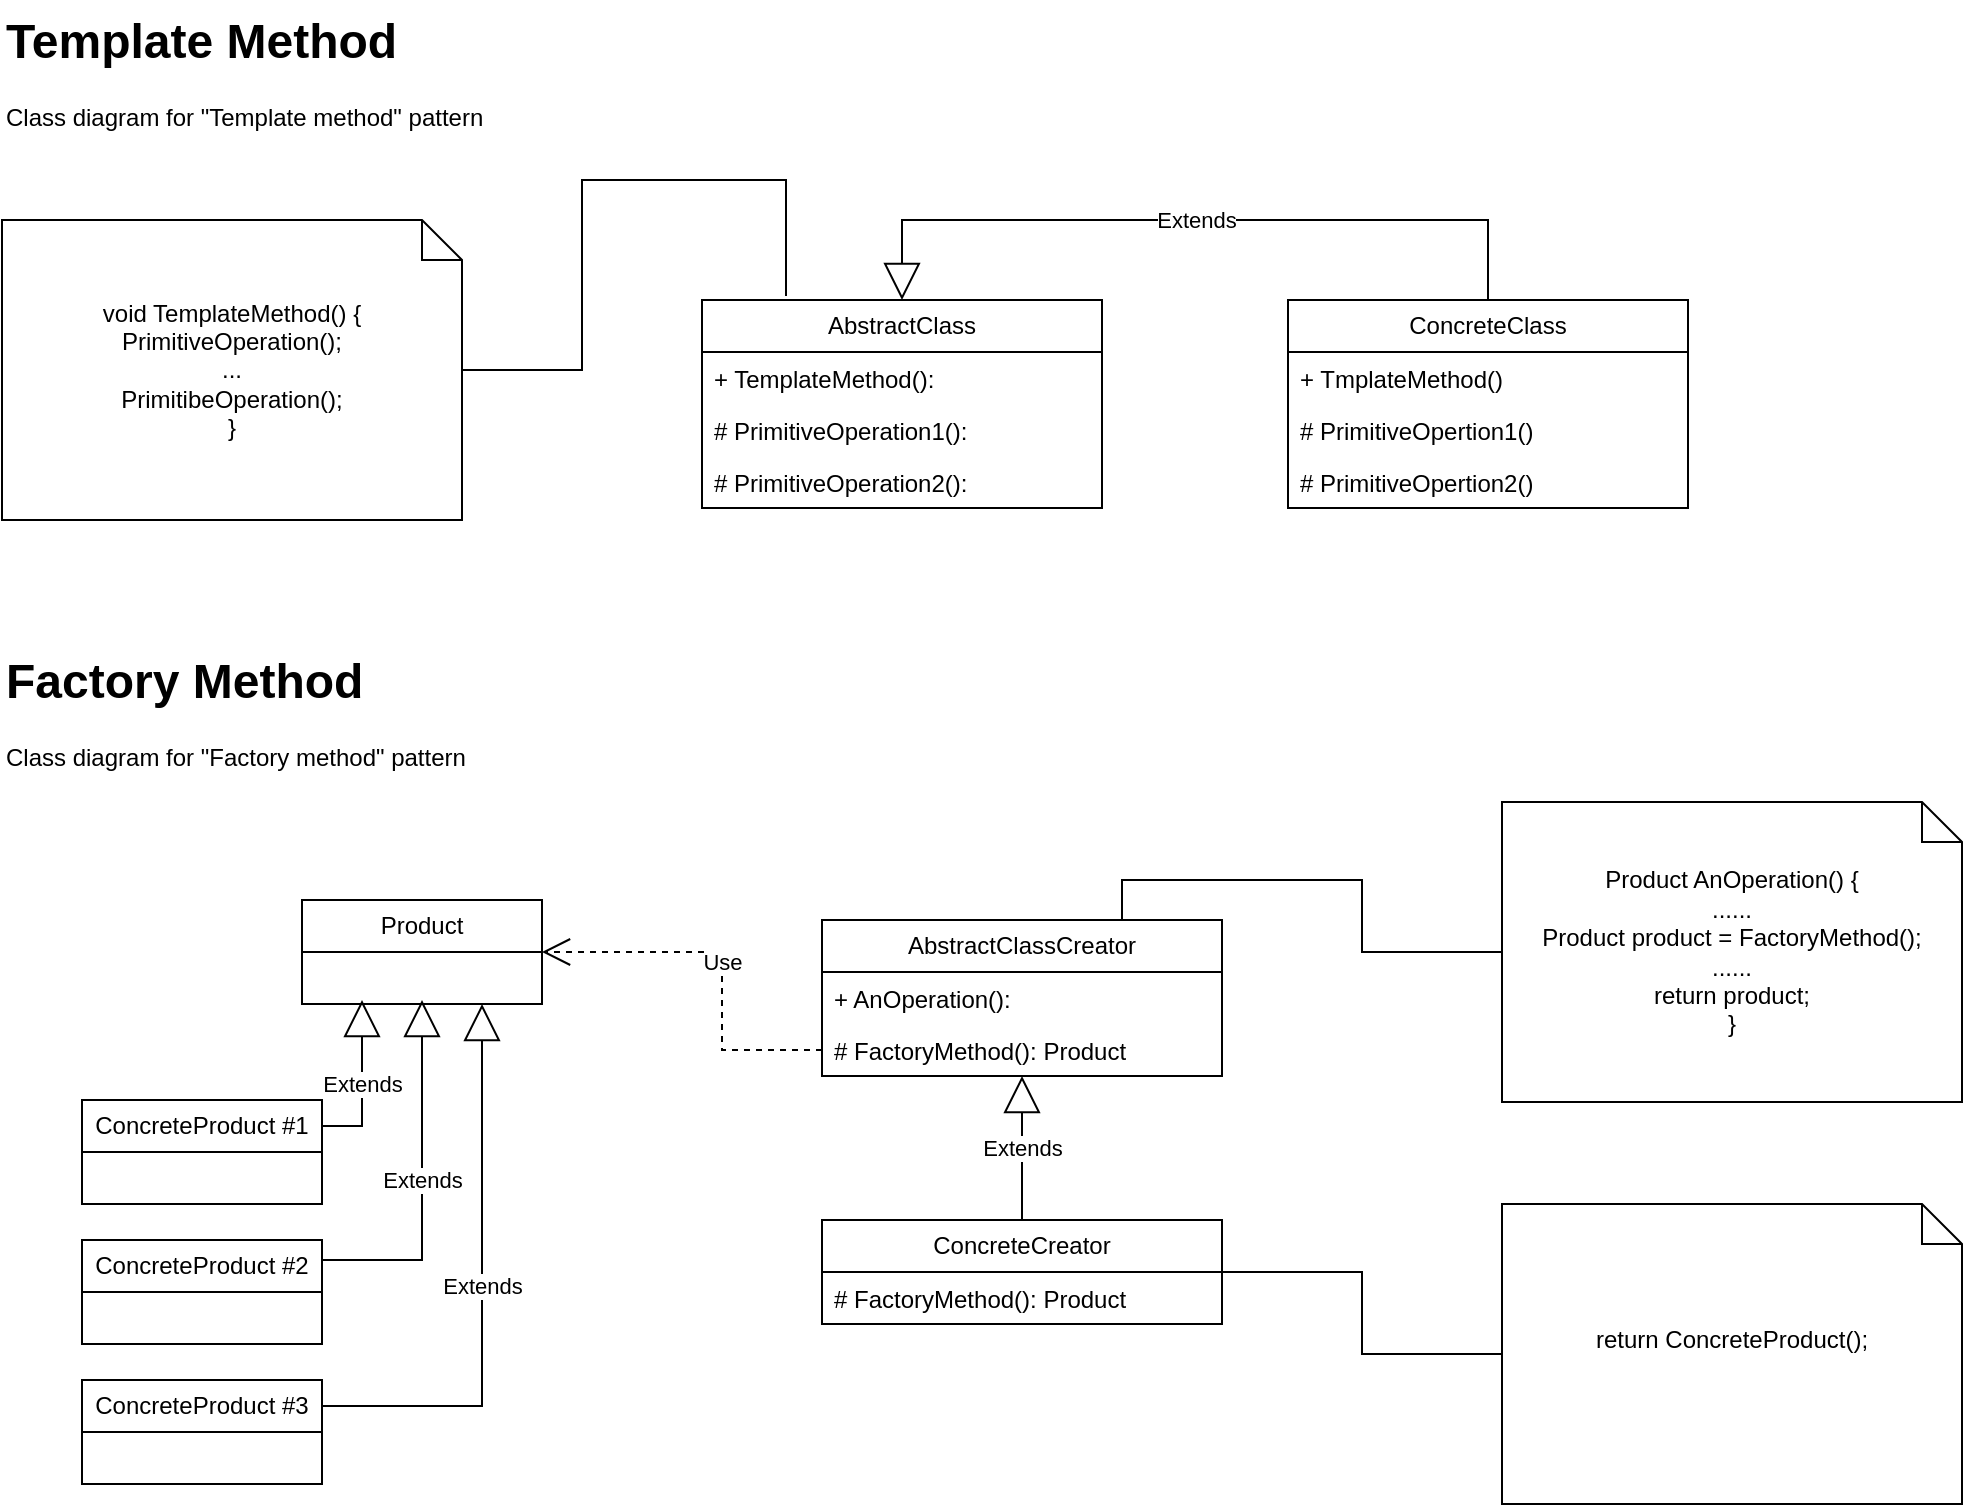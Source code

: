 <mxfile version="24.7.17">
  <diagram name="Страница — 1" id="Tu9JiJ1t_465RmYlX4aC">
    <mxGraphModel dx="1233" dy="776" grid="1" gridSize="10" guides="1" tooltips="1" connect="1" arrows="1" fold="1" page="1" pageScale="1" pageWidth="1169" pageHeight="827" math="0" shadow="0">
      <root>
        <mxCell id="0" />
        <mxCell id="1" parent="0" />
        <mxCell id="D-E0xIuChRY3y0Tv-Ntb-1" value="&lt;h1 style=&quot;margin-top: 0px;&quot;&gt;Template Method&lt;/h1&gt;&lt;p&gt;Class diagram for &quot;Template method&quot; pattern&lt;/p&gt;" style="text;html=1;whiteSpace=wrap;overflow=hidden;rounded=0;" parent="1" vertex="1">
          <mxGeometry x="40" y="20" width="280" height="70" as="geometry" />
        </mxCell>
        <mxCell id="D-E0xIuChRY3y0Tv-Ntb-2" value="AbstractClass" style="swimlane;fontStyle=0;childLayout=stackLayout;horizontal=1;startSize=26;fillColor=none;horizontalStack=0;resizeParent=1;resizeParentMax=0;resizeLast=0;collapsible=1;marginBottom=0;whiteSpace=wrap;html=1;" parent="1" vertex="1">
          <mxGeometry x="390" y="170" width="200" height="104" as="geometry" />
        </mxCell>
        <mxCell id="D-E0xIuChRY3y0Tv-Ntb-3" value="+ TemplateMethod():&amp;nbsp;" style="text;strokeColor=none;fillColor=none;align=left;verticalAlign=top;spacingLeft=4;spacingRight=4;overflow=hidden;rotatable=0;points=[[0,0.5],[1,0.5]];portConstraint=eastwest;whiteSpace=wrap;html=1;" parent="D-E0xIuChRY3y0Tv-Ntb-2" vertex="1">
          <mxGeometry y="26" width="200" height="26" as="geometry" />
        </mxCell>
        <mxCell id="D-E0xIuChRY3y0Tv-Ntb-4" value="# PrimitiveOperation1():" style="text;strokeColor=none;fillColor=none;align=left;verticalAlign=top;spacingLeft=4;spacingRight=4;overflow=hidden;rotatable=0;points=[[0,0.5],[1,0.5]];portConstraint=eastwest;whiteSpace=wrap;html=1;" parent="D-E0xIuChRY3y0Tv-Ntb-2" vertex="1">
          <mxGeometry y="52" width="200" height="26" as="geometry" />
        </mxCell>
        <mxCell id="D-E0xIuChRY3y0Tv-Ntb-6" value="# PrimitiveOperation2():" style="text;strokeColor=none;fillColor=none;align=left;verticalAlign=top;spacingLeft=4;spacingRight=4;overflow=hidden;rotatable=0;points=[[0,0.5],[1,0.5]];portConstraint=eastwest;whiteSpace=wrap;html=1;" parent="D-E0xIuChRY3y0Tv-Ntb-2" vertex="1">
          <mxGeometry y="78" width="200" height="26" as="geometry" />
        </mxCell>
        <mxCell id="D-E0xIuChRY3y0Tv-Ntb-7" value="ConcreteClass" style="swimlane;fontStyle=0;childLayout=stackLayout;horizontal=1;startSize=26;fillColor=none;horizontalStack=0;resizeParent=1;resizeParentMax=0;resizeLast=0;collapsible=1;marginBottom=0;whiteSpace=wrap;html=1;" parent="1" vertex="1">
          <mxGeometry x="683" y="170" width="200" height="104" as="geometry" />
        </mxCell>
        <mxCell id="D-E0xIuChRY3y0Tv-Ntb-10" value="+ TmplateMethod()" style="text;strokeColor=none;fillColor=none;align=left;verticalAlign=top;spacingLeft=4;spacingRight=4;overflow=hidden;rotatable=0;points=[[0,0.5],[1,0.5]];portConstraint=eastwest;whiteSpace=wrap;html=1;" parent="D-E0xIuChRY3y0Tv-Ntb-7" vertex="1">
          <mxGeometry y="26" width="200" height="26" as="geometry" />
        </mxCell>
        <mxCell id="D-E0xIuChRY3y0Tv-Ntb-13" value="# PrimitiveOpertion1()" style="text;strokeColor=none;fillColor=none;align=left;verticalAlign=top;spacingLeft=4;spacingRight=4;overflow=hidden;rotatable=0;points=[[0,0.5],[1,0.5]];portConstraint=eastwest;whiteSpace=wrap;html=1;" parent="D-E0xIuChRY3y0Tv-Ntb-7" vertex="1">
          <mxGeometry y="52" width="200" height="26" as="geometry" />
        </mxCell>
        <mxCell id="D-E0xIuChRY3y0Tv-Ntb-34" value="# PrimitiveOpertion2()" style="text;strokeColor=none;fillColor=none;align=left;verticalAlign=top;spacingLeft=4;spacingRight=4;overflow=hidden;rotatable=0;points=[[0,0.5],[1,0.5]];portConstraint=eastwest;whiteSpace=wrap;html=1;" parent="D-E0xIuChRY3y0Tv-Ntb-7" vertex="1">
          <mxGeometry y="78" width="200" height="26" as="geometry" />
        </mxCell>
        <mxCell id="D-E0xIuChRY3y0Tv-Ntb-11" value="Extends" style="endArrow=block;endSize=16;endFill=0;html=1;rounded=0;exitX=0.5;exitY=0;exitDx=0;exitDy=0;entryX=0.5;entryY=0;entryDx=0;entryDy=0;" parent="1" source="D-E0xIuChRY3y0Tv-Ntb-7" target="D-E0xIuChRY3y0Tv-Ntb-2" edge="1">
          <mxGeometry width="160" relative="1" as="geometry">
            <mxPoint x="620" y="530" as="sourcePoint" />
            <mxPoint x="780" y="530" as="targetPoint" />
            <Array as="points">
              <mxPoint x="783" y="130" />
              <mxPoint x="490" y="130" />
            </Array>
          </mxGeometry>
        </mxCell>
        <mxCell id="D-E0xIuChRY3y0Tv-Ntb-15" value="void TemplateMethod() {&lt;div&gt;PrimitiveOperation();&lt;/div&gt;&lt;div&gt;...&lt;/div&gt;&lt;div&gt;PrimitibeOperation();&lt;/div&gt;&lt;div&gt;}&lt;/div&gt;" style="shape=note;size=20;whiteSpace=wrap;html=1;" parent="1" vertex="1">
          <mxGeometry x="40" y="130" width="230" height="150" as="geometry" />
        </mxCell>
        <mxCell id="D-E0xIuChRY3y0Tv-Ntb-17" style="edgeStyle=orthogonalEdgeStyle;rounded=0;orthogonalLoop=1;jettySize=auto;html=1;entryX=0.21;entryY=-0.019;entryDx=0;entryDy=0;entryPerimeter=0;endArrow=none;endFill=0;" parent="1" source="D-E0xIuChRY3y0Tv-Ntb-15" target="D-E0xIuChRY3y0Tv-Ntb-2" edge="1">
          <mxGeometry relative="1" as="geometry">
            <Array as="points">
              <mxPoint x="330" y="205" />
              <mxPoint x="330" y="110" />
              <mxPoint x="432" y="110" />
            </Array>
          </mxGeometry>
        </mxCell>
        <mxCell id="D-E0xIuChRY3y0Tv-Ntb-18" value="&lt;h1 style=&quot;margin-top: 0px;&quot;&gt;Factory Method&lt;/h1&gt;&lt;p&gt;Class diagram for &quot;Factory method&quot; pattern&lt;/p&gt;" style="text;html=1;whiteSpace=wrap;overflow=hidden;rounded=0;" parent="1" vertex="1">
          <mxGeometry x="40" y="340" width="280" height="70" as="geometry" />
        </mxCell>
        <mxCell id="D-E0xIuChRY3y0Tv-Ntb-19" value="AbstractClassCreator" style="swimlane;fontStyle=0;childLayout=stackLayout;horizontal=1;startSize=26;fillColor=none;horizontalStack=0;resizeParent=1;resizeParentMax=0;resizeLast=0;collapsible=1;marginBottom=0;whiteSpace=wrap;html=1;" parent="1" vertex="1">
          <mxGeometry x="450" y="480" width="200" height="78" as="geometry" />
        </mxCell>
        <mxCell id="D-E0xIuChRY3y0Tv-Ntb-20" value="+ AnOperation():&amp;nbsp;" style="text;strokeColor=none;fillColor=none;align=left;verticalAlign=top;spacingLeft=4;spacingRight=4;overflow=hidden;rotatable=0;points=[[0,0.5],[1,0.5]];portConstraint=eastwest;whiteSpace=wrap;html=1;" parent="D-E0xIuChRY3y0Tv-Ntb-19" vertex="1">
          <mxGeometry y="26" width="200" height="26" as="geometry" />
        </mxCell>
        <mxCell id="D-E0xIuChRY3y0Tv-Ntb-21" value="# FactoryMethod(): Product" style="text;strokeColor=none;fillColor=none;align=left;verticalAlign=top;spacingLeft=4;spacingRight=4;overflow=hidden;rotatable=0;points=[[0,0.5],[1,0.5]];portConstraint=eastwest;whiteSpace=wrap;html=1;" parent="D-E0xIuChRY3y0Tv-Ntb-19" vertex="1">
          <mxGeometry y="52" width="200" height="26" as="geometry" />
        </mxCell>
        <mxCell id="D-E0xIuChRY3y0Tv-Ntb-23" value="Product" style="swimlane;fontStyle=0;childLayout=stackLayout;horizontal=1;startSize=26;fillColor=none;horizontalStack=0;resizeParent=1;resizeParentMax=0;resizeLast=0;collapsible=1;marginBottom=0;whiteSpace=wrap;html=1;" parent="1" vertex="1">
          <mxGeometry x="190" y="470" width="120" height="52" as="geometry" />
        </mxCell>
        <mxCell id="D-E0xIuChRY3y0Tv-Ntb-28" style="edgeStyle=orthogonalEdgeStyle;rounded=0;orthogonalLoop=1;jettySize=auto;html=1;entryX=0.75;entryY=0;entryDx=0;entryDy=0;endArrow=none;endFill=0;" parent="1" source="D-E0xIuChRY3y0Tv-Ntb-27" target="D-E0xIuChRY3y0Tv-Ntb-19" edge="1">
          <mxGeometry relative="1" as="geometry" />
        </mxCell>
        <mxCell id="D-E0xIuChRY3y0Tv-Ntb-27" value="Product AnOperation() {&lt;div&gt;......&lt;br&gt;&lt;div&gt;Product product = FactoryMethod();&lt;/div&gt;&lt;div&gt;......&lt;/div&gt;&lt;div&gt;return product;&lt;/div&gt;&lt;div&gt;}&lt;/div&gt;&lt;/div&gt;" style="shape=note;size=20;whiteSpace=wrap;html=1;" parent="1" vertex="1">
          <mxGeometry x="790" y="421" width="230" height="150" as="geometry" />
        </mxCell>
        <mxCell id="D-E0xIuChRY3y0Tv-Ntb-29" value="Use" style="endArrow=open;endSize=12;dashed=1;html=1;rounded=0;exitX=0;exitY=0.5;exitDx=0;exitDy=0;entryX=1;entryY=0.5;entryDx=0;entryDy=0;" parent="1" source="D-E0xIuChRY3y0Tv-Ntb-21" target="D-E0xIuChRY3y0Tv-Ntb-23" edge="1">
          <mxGeometry width="160" relative="1" as="geometry">
            <mxPoint x="370" y="590" as="sourcePoint" />
            <mxPoint x="530" y="590" as="targetPoint" />
            <Array as="points">
              <mxPoint x="400" y="545" />
              <mxPoint x="400" y="496" />
            </Array>
          </mxGeometry>
        </mxCell>
        <mxCell id="D-E0xIuChRY3y0Tv-Ntb-30" value="ConcreteCreator" style="swimlane;fontStyle=0;childLayout=stackLayout;horizontal=1;startSize=26;fillColor=none;horizontalStack=0;resizeParent=1;resizeParentMax=0;resizeLast=0;collapsible=1;marginBottom=0;whiteSpace=wrap;html=1;" parent="1" vertex="1">
          <mxGeometry x="450" y="630" width="200" height="52" as="geometry" />
        </mxCell>
        <mxCell id="D-E0xIuChRY3y0Tv-Ntb-33" value="# FactoryMethod(): Product" style="text;strokeColor=none;fillColor=none;align=left;verticalAlign=top;spacingLeft=4;spacingRight=4;overflow=hidden;rotatable=0;points=[[0,0.5],[1,0.5]];portConstraint=eastwest;whiteSpace=wrap;html=1;" parent="D-E0xIuChRY3y0Tv-Ntb-30" vertex="1">
          <mxGeometry y="26" width="200" height="26" as="geometry" />
        </mxCell>
        <mxCell id="D-E0xIuChRY3y0Tv-Ntb-35" value="ConcreteProduct #1" style="swimlane;fontStyle=0;childLayout=stackLayout;horizontal=1;startSize=26;fillColor=none;horizontalStack=0;resizeParent=1;resizeParentMax=0;resizeLast=0;collapsible=1;marginBottom=0;whiteSpace=wrap;html=1;" parent="1" vertex="1">
          <mxGeometry x="80" y="570" width="120" height="52" as="geometry" />
        </mxCell>
        <mxCell id="D-E0xIuChRY3y0Tv-Ntb-36" value="ConcreteProduct #2" style="swimlane;fontStyle=0;childLayout=stackLayout;horizontal=1;startSize=26;fillColor=none;horizontalStack=0;resizeParent=1;resizeParentMax=0;resizeLast=0;collapsible=1;marginBottom=0;whiteSpace=wrap;html=1;" parent="1" vertex="1">
          <mxGeometry x="80" y="640" width="120" height="52" as="geometry" />
        </mxCell>
        <mxCell id="D-E0xIuChRY3y0Tv-Ntb-37" value="ConcreteProduct #3" style="swimlane;fontStyle=0;childLayout=stackLayout;horizontal=1;startSize=26;fillColor=none;horizontalStack=0;resizeParent=1;resizeParentMax=0;resizeLast=0;collapsible=1;marginBottom=0;whiteSpace=wrap;html=1;" parent="1" vertex="1">
          <mxGeometry x="80" y="710" width="120" height="52" as="geometry" />
        </mxCell>
        <mxCell id="D-E0xIuChRY3y0Tv-Ntb-38" value="Extends" style="endArrow=block;endSize=16;endFill=0;html=1;rounded=0;exitX=1;exitY=0.25;exitDx=0;exitDy=0;" parent="1" source="D-E0xIuChRY3y0Tv-Ntb-35" edge="1">
          <mxGeometry width="160" relative="1" as="geometry">
            <mxPoint x="220" y="595.58" as="sourcePoint" />
            <mxPoint x="220" y="520" as="targetPoint" />
            <Array as="points">
              <mxPoint x="220" y="583" />
            </Array>
          </mxGeometry>
        </mxCell>
        <mxCell id="D-E0xIuChRY3y0Tv-Ntb-39" value="Extends" style="endArrow=block;endSize=16;endFill=0;html=1;rounded=0;exitX=1;exitY=0.192;exitDx=0;exitDy=0;exitPerimeter=0;" parent="1" source="D-E0xIuChRY3y0Tv-Ntb-36" edge="1">
          <mxGeometry width="160" relative="1" as="geometry">
            <mxPoint x="230" y="603" as="sourcePoint" />
            <mxPoint x="250" y="520" as="targetPoint" />
            <Array as="points">
              <mxPoint x="250" y="650" />
            </Array>
          </mxGeometry>
        </mxCell>
        <mxCell id="D-E0xIuChRY3y0Tv-Ntb-40" value="Extends" style="endArrow=block;endSize=16;endFill=0;html=1;rounded=0;exitX=1;exitY=0.25;exitDx=0;exitDy=0;" parent="1" source="D-E0xIuChRY3y0Tv-Ntb-37" edge="1">
          <mxGeometry width="160" relative="1" as="geometry">
            <mxPoint x="250" y="652" as="sourcePoint" />
            <mxPoint x="280" y="522" as="targetPoint" />
            <Array as="points">
              <mxPoint x="280" y="723" />
            </Array>
          </mxGeometry>
        </mxCell>
        <mxCell id="D-E0xIuChRY3y0Tv-Ntb-41" value="Extends" style="endArrow=block;endSize=16;endFill=0;html=1;rounded=0;entryX=0.5;entryY=1;entryDx=0;entryDy=0;" parent="1" source="D-E0xIuChRY3y0Tv-Ntb-30" target="D-E0xIuChRY3y0Tv-Ntb-19" edge="1">
          <mxGeometry width="160" relative="1" as="geometry">
            <mxPoint x="210" y="733" as="sourcePoint" />
            <mxPoint x="290" y="532" as="targetPoint" />
            <Array as="points" />
          </mxGeometry>
        </mxCell>
        <mxCell id="D-E0xIuChRY3y0Tv-Ntb-43" style="edgeStyle=orthogonalEdgeStyle;rounded=0;orthogonalLoop=1;jettySize=auto;html=1;entryX=1;entryY=0.5;entryDx=0;entryDy=0;endArrow=none;endFill=0;" parent="1" source="D-E0xIuChRY3y0Tv-Ntb-42" target="D-E0xIuChRY3y0Tv-Ntb-30" edge="1">
          <mxGeometry relative="1" as="geometry" />
        </mxCell>
        <mxCell id="D-E0xIuChRY3y0Tv-Ntb-42" value="&lt;div&gt;&lt;div&gt;return ConcreteProduct();&lt;/div&gt;&lt;div&gt;&lt;br&gt;&lt;/div&gt;&lt;/div&gt;" style="shape=note;size=20;whiteSpace=wrap;html=1;" parent="1" vertex="1">
          <mxGeometry x="790" y="622" width="230" height="150" as="geometry" />
        </mxCell>
      </root>
    </mxGraphModel>
  </diagram>
</mxfile>
